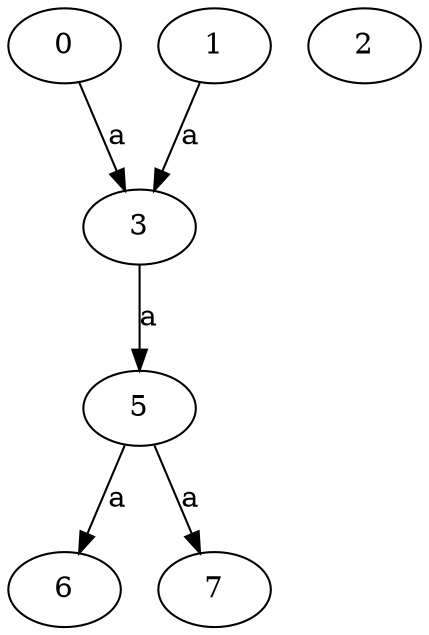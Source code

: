 strict digraph  {
3;
5;
6;
0;
1;
7;
2;
3 -> 5  [label=a];
5 -> 6  [label=a];
5 -> 7  [label=a];
0 -> 3  [label=a];
1 -> 3  [label=a];
}
